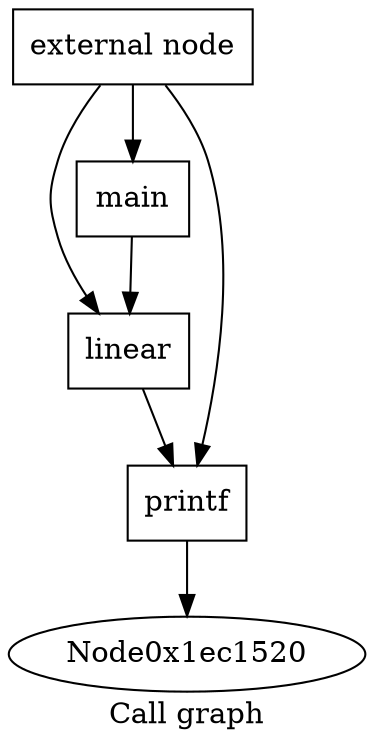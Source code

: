 digraph "Call graph" {
	label="Call graph";

	Node0x1ec14f0 [shape=record,label="{external node}"];
	Node0x1ec14f0 -> Node0x1ec1590;
	Node0x1ec14f0 -> Node0x1ec1630;
	Node0x1ec14f0 -> Node0x1ec1ae0;
	Node0x1ec1590 [shape=record,label="{linear}"];
	Node0x1ec1590 -> Node0x1ec1630;
	Node0x1ec1ae0 [shape=record,label="{main}"];
	Node0x1ec1ae0 -> Node0x1ec1590;
	Node0x1ec1630 [shape=record,label="{printf}"];
	Node0x1ec1630 -> Node0x1ec1520;
}
